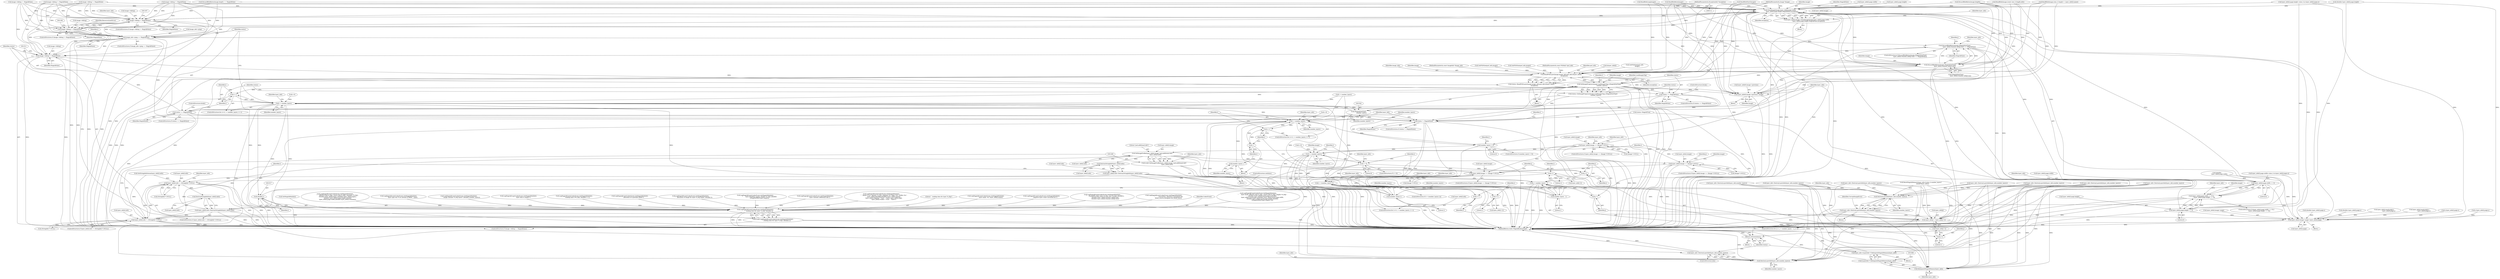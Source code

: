 digraph "0_ImageMagick_f68a98a9d385838a1c73ec960a14102949940a64@pointer" {
"1000116" [label="(MethodParameterIn,ExceptionInfo *exception)"];
"1001341" [label="(Call,CloneImage(image,layer_info[i].page.width,\n          layer_info[i].page.height,MagickFalse,exception))"];
"1001281" [label="(Call,layer_info[i].page.width == 0)"];
"1001280" [label="(Call,(layer_info[i].page.width == 0) ||\n              (layer_info[i].page.height == 0))"];
"1001654" [label="(Call,layer_info[i].image->page=layer_info[i].page)"];
"1001290" [label="(Call,layer_info[i].page.height == 0)"];
"1001301" [label="(Call,image->debug != MagickFalse)"];
"1001376" [label="(Call,image->debug != MagickFalse)"];
"1001434" [label="(Call,image_info->ping == MagickFalse)"];
"1001476" [label="(Call,DiscardBlobBytes(image,(MagickSizeType)\n                      layer_info[i].channel_info[j].size) == MagickFalse)"];
"1001505" [label="(Call,image->debug != MagickFalse)"];
"1001531" [label="(Call,status == MagickFalse)"];
"1001545" [label="(Call,status == MagickFalse)"];
"1001550" [label="(Call,status != MagickFalse)"];
"1001697" [label="(Return,return(status);)"];
"1001335" [label="(Call,layer_info[i].image=CloneImage(image,layer_info[i].page.width,\n          layer_info[i].page.height,MagickFalse,exception))"];
"1001360" [label="(Call,layer_info[i].image == (Image *) NULL)"];
"1001409" [label="(Call,SetImageProfile(layer_info[i].image,\"psd:additional-info\",\n              layer_info[i].info))"];
"1001407" [label="(Call,(void) SetImageProfile(layer_info[i].image,\"psd:additional-info\",\n              layer_info[i].info))"];
"1001427" [label="(Call,DestroyStringInfo(layer_info[i].info))"];
"1001421" [label="(Call,layer_info[i].info=DestroyStringInfo(layer_info[i].info))"];
"1001313" [label="(Call,layer_info[i].info != (StringInfo *) NULL)"];
"1001328" [label="(Call,DestroyStringInfo(layer_info[i].info))"];
"1001322" [label="(Call,layer_info[i].info=DestroyStringInfo(layer_info[i].info))"];
"1001397" [label="(Call,layer_info[i].info != (StringInfo *) NULL)"];
"1001451" [label="(Call,layer_info[i].image == (Image *) NULL)"];
"1001565" [label="(Call,layer_info[i].image == (Image *) NULL)"];
"1001477" [label="(Call,DiscardBlobBytes(image,(MagickSizeType)\n                      layer_info[i].channel_info[j].size))"];
"1001521" [label="(Call,ReadPSDLayer(image,image_info,psd_info,&layer_info[i],\n              exception))"];
"1001519" [label="(Call,status=ReadPSDLayer(image,image_info,psd_info,&layer_info[i],\n              exception))"];
"1001537" [label="(Call,SetImageProgress(image,LoadImagesTag,i,(MagickSizeType)\n              number_layers))"];
"1001447" [label="(Call,i++)"];
"1001444" [label="(Call,i < number_layers)"];
"1001494" [label="(Call,DestroyLayerInfo(layer_info,number_layers))"];
"1001492" [label="(Call,layer_info=DestroyLayerInfo(layer_info,number_layers))"];
"1001586" [label="(Call,layer_info[j] = layer_info[j+1])"];
"1001689" [label="(Call,RelinquishMagickMemory(layer_info))"];
"1001687" [label="(Call,(LayerInfo *) RelinquishMagickMemory(layer_info))"];
"1001685" [label="(Call,layer_info=(LayerInfo *) RelinquishMagickMemory(layer_info))"];
"1001694" [label="(Call,DestroyLayerInfo(layer_info,number_layers))"];
"1001692" [label="(Call,layer_info=DestroyLayerInfo(layer_info,number_layers))"];
"1001516" [label="(Call,(double) i)"];
"1001512" [label="(Call,LogMagickEvent(CoderEvent,GetMagickModule(),\n                \"  reading data for layer %.20g\",(double) i))"];
"1001510" [label="(Call,(void) LogMagickEvent(CoderEvent,GetMagickModule(),\n                \"  reading data for layer %.20g\",(double) i))"];
"1001541" [label="(Call,(MagickSizeType)\n              number_layers)"];
"1001558" [label="(Call,i < number_layers)"];
"1001561" [label="(Call,i++)"];
"1001576" [label="(Call,j=i)"];
"1001579" [label="(Call,j < number_layers - 1)"];
"1001584" [label="(Call,j++)"];
"1001592" [label="(Call,j+1)"];
"1001581" [label="(Call,number_layers - 1)"];
"1001595" [label="(Call,number_layers--)"];
"1001597" [label="(Call,i--)"];
"1001600" [label="(Call,number_layers > 0)"];
"1001608" [label="(Call,i < number_layers)"];
"1001615" [label="(Call,i > 0)"];
"1001629" [label="(Call,i-1)"];
"1001634" [label="(Call,i < (number_layers-1))"];
"1001611" [label="(Call,i++)"];
"1001650" [label="(Call,i+1)"];
"1001636" [label="(Call,number_layers-1)"];
"1001535" [label="(Call,status=SetImageProgress(image,LoadImagesTag,i,(MagickSizeType)\n              number_layers))"];
"1001676" [label="(Call,layer_info[0].image->previous=image)"];
"1001598" [label="(Identifier,i)"];
"1001564" [label="(ControlStructure,if (layer_info[i].image == (Image *) NULL))"];
"1001690" [label="(Identifier,layer_info)"];
"1001433" [label="(ControlStructure,if (image_info->ping == MagickFalse))"];
"1001196" [label="(Call,DiscardBlobBytes(image,length) == MagickFalse)"];
"1000128" [label="(Call,GetPSDSize(psd_info,image))"];
"1000315" [label="(Call,ResetMagickMemory(layer_info,0,(size_t) number_layers*\n        sizeof(*layer_info)))"];
"1001585" [label="(Identifier,j)"];
"1001689" [label="(Call,RelinquishMagickMemory(layer_info))"];
"1001616" [label="(Identifier,i)"];
"1001695" [label="(Identifier,layer_info)"];
"1001677" [label="(Call,layer_info[0].image->previous)"];
"1001477" [label="(Call,DiscardBlobBytes(image,(MagickSizeType)\n                      layer_info[i].channel_info[j].size))"];
"1001202" [label="(Call,layer_info=DestroyLayerInfo(layer_info,number_layers))"];
"1001319" [label="(Call,(StringInfo *) NULL)"];
"1001613" [label="(Block,)"];
"1001449" [label="(Block,)"];
"1001112" [label="(Call,LogMagickEvent(CoderEvent,GetMagickModule(),\n                       \"        source(%x), dest(%x)\",(unsigned int)\n                      blend_source,(unsigned int) blend_dest))"];
"1001294" [label="(Identifier,layer_info)"];
"1000487" [label="(Call,(double)\n            layer_info[i].page.width)"];
"1001604" [label="(ControlStructure,for (i=0; i < number_layers; i++))"];
"1001197" [label="(Call,DiscardBlobBytes(image,length))"];
"1001610" [label="(Identifier,number_layers)"];
"1001476" [label="(Call,DiscardBlobBytes(image,(MagickSizeType)\n                      layer_info[i].channel_info[j].size) == MagickFalse)"];
"1000117" [label="(Block,)"];
"1001380" [label="(Identifier,MagickFalse)"];
"1001498" [label="(Identifier,CorruptImageError)"];
"1001475" [label="(ControlStructure,if (DiscardBlobBytes(image,(MagickSizeType)\n                      layer_info[i].channel_info[j].size) == MagickFalse))"];
"1001334" [label="(ControlStructure,continue;)"];
"1001597" [label="(Call,i--)"];
"1001575" [label="(ControlStructure,for (j=i; j < number_layers - 1; j++))"];
"1001686" [label="(Identifier,layer_info)"];
"1001371" [label="(Identifier,layer_info)"];
"1001658" [label="(Identifier,layer_info)"];
"1001376" [label="(Call,image->debug != MagickFalse)"];
"1001595" [label="(Call,number_layers--)"];
"1001359" [label="(ControlStructure,if (layer_info[i].image == (Image *) NULL))"];
"1000460" [label="(Call,(double) layer_info[i].page.x)"];
"1001314" [label="(Call,layer_info[i].info)"];
"1001416" [label="(Call,layer_info[i].info)"];
"1001519" [label="(Call,status=ReadPSDLayer(image,image_info,psd_info,&layer_info[i],\n              exception))"];
"1001545" [label="(Call,status == MagickFalse)"];
"1001513" [label="(Identifier,CoderEvent)"];
"1001316" [label="(Identifier,layer_info)"];
"1001510" [label="(Call,(void) LogMagickEvent(CoderEvent,GetMagickModule(),\n                \"  reading data for layer %.20g\",(double) i))"];
"1001323" [label="(Call,layer_info[i].info)"];
"1000904" [label="(Call,layer_info[i].mask.page.y-\n                      layer_info[i].page.y)"];
"1000116" [label="(MethodParameterIn,ExceptionInfo *exception)"];
"1001551" [label="(Identifier,status)"];
"1000195" [label="(Call,GetPSDSize(psd_info,image))"];
"1001605" [label="(Call,i=0)"];
"1001602" [label="(Literal,0)"];
"1000956" [label="(Call,LogMagickEvent(CoderEvent,GetMagickModule(),\n                    \"      layer mask: offset(%.20g,%.20g), size(%.20g,%.20g), length=%.20g\",\n                    (double) layer_info[i].mask.page.x,(double)\n                    layer_info[i].mask.page.y,(double) layer_info[i].mask.page.width,\n                    (double) layer_info[i].mask.page.height,(double)\n                    ((MagickOffsetType) length)-18))"];
"1000114" [label="(MethodParameterIn,const PSDInfo *psd_info)"];
"1001450" [label="(ControlStructure,if (layer_info[i].image == (Image *) NULL))"];
"1001447" [label="(Call,i++)"];
"1001694" [label="(Call,DestroyLayerInfo(layer_info,number_layers))"];
"1001586" [label="(Call,layer_info[j] = layer_info[j+1])"];
"1001375" [label="(ControlStructure,if (image->debug != MagickFalse))"];
"1001454" [label="(Identifier,layer_info)"];
"1001289" [label="(Literal,0)"];
"1001514" [label="(Call,GetMagickModule())"];
"1001350" [label="(Call,layer_info[i].page.height)"];
"1001584" [label="(Call,j++)"];
"1000456" [label="(Call,LogMagickEvent(CoderEvent,GetMagickModule(),\n            \"    offset(%.20g,%.20g), size(%.20g,%.20g), channels=%.20g\",\n            (double) layer_info[i].page.x,(double) layer_info[i].page.y,\n            (double) layer_info[i].page.height,(double)\n            layer_info[i].page.width,(double) layer_info[i].channels))"];
"1001696" [label="(Identifier,number_layers)"];
"1001434" [label="(Call,image_info->ping == MagickFalse)"];
"1001448" [label="(Identifier,i)"];
"1001478" [label="(Identifier,image)"];
"1001615" [label="(Call,i > 0)"];
"1001291" [label="(Call,layer_info[i].page.height)"];
"1001629" [label="(Call,i-1)"];
"1001571" [label="(Call,(Image *) NULL)"];
"1001451" [label="(Call,layer_info[i].image == (Image *) NULL)"];
"1001630" [label="(Identifier,i)"];
"1001329" [label="(Call,layer_info[i].info)"];
"1000617" [label="(Call,LogMagickEvent(CoderEvent,GetMagickModule(),\n                \"  layer type was %.4s instead of 8BIM\", type))"];
"1000401" [label="(Call,layer_info[i].page.height=(size_t) (y-layer_info[i].page.y))"];
"1001535" [label="(Call,status=SetImageProgress(image,LoadImagesTag,i,(MagickSizeType)\n              number_layers))"];
"1001507" [label="(Identifier,image)"];
"1001539" [label="(Identifier,LoadImagesTag)"];
"1001366" [label="(Call,(Image *) NULL)"];
"1001421" [label="(Call,layer_info[i].info=DestroyStringInfo(layer_info[i].info))"];
"1001633" [label="(ControlStructure,if (i < (number_layers-1)))"];
"1001328" [label="(Call,DestroyStringInfo(layer_info[i].info))"];
"1001533" [label="(Identifier,MagickFalse)"];
"1001529" [label="(Identifier,exception)"];
"1001692" [label="(Call,layer_info=DestroyLayerInfo(layer_info,number_layers))"];
"1001377" [label="(Call,image->debug)"];
"1001654" [label="(Call,layer_info[i].image->page=layer_info[i].page)"];
"1001400" [label="(Identifier,layer_info)"];
"1001300" [label="(ControlStructure,if (image->debug != MagickFalse))"];
"1001022" [label="(Call,layer_info=DestroyLayerInfo(layer_info,number_layers))"];
"1001651" [label="(Identifier,i)"];
"1001435" [label="(Call,image_info->ping)"];
"1001407" [label="(Call,(void) SetImageProfile(layer_info[i].image,\"psd:additional-info\",\n              layer_info[i].info))"];
"1001559" [label="(Identifier,i)"];
"1001687" [label="(Call,(LayerInfo *) RelinquishMagickMemory(layer_info))"];
"1001693" [label="(Identifier,layer_info)"];
"1001398" [label="(Call,layer_info[i].info)"];
"1001446" [label="(Identifier,number_layers)"];
"1001587" [label="(Call,layer_info[j])"];
"1001263" [label="(Call,ReadBlob(image,(const size_t) length,info))"];
"1001494" [label="(Call,DestroyLayerInfo(layer_info,number_layers))"];
"1001566" [label="(Call,layer_info[i].image)"];
"1001396" [label="(ControlStructure,if (layer_info[i].info != (StringInfo *) NULL))"];
"1001277" [label="(Identifier,i)"];
"1001397" [label="(Call,layer_info[i].info != (StringInfo *) NULL)"];
"1001579" [label="(Call,j < number_layers - 1)"];
"1001302" [label="(Call,image->debug)"];
"1001565" [label="(Call,layer_info[i].image == (Image *) NULL)"];
"1000260" [label="(Call,LogMagickEvent(CoderEvent,GetMagickModule(),\n          \"  image contains %.20g layers\",(double) number_layers))"];
"1001391" [label="(Identifier,ResourceLimitError)"];
"1001601" [label="(Identifier,number_layers)"];
"1001588" [label="(Identifier,layer_info)"];
"1001279" [label="(ControlStructure,if ((layer_info[i].page.width == 0) ||\n              (layer_info[i].page.height == 0)))"];
"1001531" [label="(Call,status == MagickFalse)"];
"1001305" [label="(Identifier,MagickFalse)"];
"1001662" [label="(Call,layer_info[i].page)"];
"1001403" [label="(Call,(StringInfo *) NULL)"];
"1001524" [label="(Identifier,psd_info)"];
"1001609" [label="(Identifier,i)"];
"1001684" [label="(Identifier,image)"];
"1001606" [label="(Identifier,i)"];
"1001281" [label="(Call,layer_info[i].page.width == 0)"];
"1000296" [label="(Call,image->debug != MagickFalse)"];
"1001473" [label="(Identifier,j)"];
"1001308" [label="(Call,LogMagickEvent(CoderEvent,GetMagickModule(),\n                \"      layer data is empty\"))"];
"1001525" [label="(Call,&layer_info[i])"];
"1001574" [label="(Block,)"];
"1001422" [label="(Call,layer_info[i].info)"];
"1001543" [label="(Identifier,number_layers)"];
"1001578" [label="(Identifier,i)"];
"1001556" [label="(Identifier,i)"];
"1000437" [label="(Call,layer_info=DestroyLayerInfo(layer_info,number_layers))"];
"1001635" [label="(Identifier,i)"];
"1001698" [label="(Identifier,status)"];
"1001548" [label="(ControlStructure,break;)"];
"1001301" [label="(Call,image->debug != MagickFalse)"];
"1000345" [label="(Call,LogMagickEvent(CoderEvent,GetMagickModule(),\n            \"  reading layer #%.20g\",(double) i+1))"];
"1001493" [label="(Identifier,layer_info)"];
"1001325" [label="(Identifier,layer_info)"];
"1000622" [label="(Call,layer_info=DestroyLayerInfo(layer_info,number_layers))"];
"1001440" [label="(ControlStructure,for (i=0; i < number_layers; i++))"];
"1001358" [label="(Identifier,exception)"];
"1001631" [label="(Literal,1)"];
"1000545" [label="(Call,GetPSDSize(psd_info,\n            image))"];
"1001691" [label="(ControlStructure,else)"];
"1001648" [label="(Call,layer_info[i+1])"];
"1000303" [label="(Call,LogMagickEvent(CoderEvent,GetMagickModule(),\n              \"  allocation of LayerInfo failed\"))"];
"1001383" [label="(Call,LogMagickEvent(CoderEvent,GetMagickModule(),\n                \"  allocation of image for layer %.20g failed\",(double) i))"];
"1001424" [label="(Identifier,layer_info)"];
"1001532" [label="(Identifier,status)"];
"1001452" [label="(Call,layer_info[i].image)"];
"1001445" [label="(Identifier,i)"];
"1001341" [label="(Call,CloneImage(image,layer_info[i].page.width,\n          layer_info[i].page.height,MagickFalse,exception))"];
"1001055" [label="(Call,LogMagickEvent(CoderEvent,GetMagickModule(),\n                    \"      layer blending ranges: length=%.20g\",(double)\n                    ((MagickOffsetType) length)))"];
"1001278" [label="(Block,)"];
"1001600" [label="(Call,number_layers > 0)"];
"1001582" [label="(Identifier,number_layers)"];
"1001590" [label="(Call,layer_info[j+1])"];
"1001652" [label="(Literal,1)"];
"1001280" [label="(Call,(layer_info[i].page.width == 0) ||\n              (layer_info[i].page.height == 0))"];
"1001697" [label="(Return,return(status);)"];
"1001612" [label="(Identifier,i)"];
"1001560" [label="(Identifier,number_layers)"];
"1001298" [label="(Literal,0)"];
"1001427" [label="(Call,DestroyStringInfo(layer_info[i].info))"];
"1000931" [label="(Call,layer_info[i].mask.page.x-\n                      layer_info[i].page.x)"];
"1001523" [label="(Identifier,image_info)"];
"1001581" [label="(Call,number_layers - 1)"];
"1001530" [label="(ControlStructure,if (status == MagickFalse))"];
"1001634" [label="(Call,i < (number_layers-1))"];
"1001361" [label="(Call,layer_info[i].image)"];
"1001522" [label="(Identifier,image)"];
"1001583" [label="(Literal,1)"];
"1001128" [label="(Call,ReadBlobByte(image))"];
"1001506" [label="(Call,image->debug)"];
"1001617" [label="(Literal,0)"];
"1001685" [label="(Call,layer_info=(LayerInfo *) RelinquishMagickMemory(layer_info))"];
"1001479" [label="(Call,(MagickSizeType)\n                      layer_info[i].channel_info[j].size)"];
"1001342" [label="(Identifier,image)"];
"1001536" [label="(Identifier,status)"];
"1000253" [label="(Call,image->debug != MagickFalse)"];
"1001547" [label="(Identifier,MagickFalse)"];
"1001313" [label="(Call,layer_info[i].info != (StringInfo *) NULL)"];
"1001611" [label="(Call,i++)"];
"1001444" [label="(Call,i < number_layers)"];
"1001561" [label="(Call,i++)"];
"1001541" [label="(Call,(MagickSizeType)\n              number_layers)"];
"1001290" [label="(Call,layer_info[i].page.height == 0)"];
"1001540" [label="(Identifier,i)"];
"1001495" [label="(Identifier,layer_info)"];
"1001406" [label="(Block,)"];
"1001509" [label="(Identifier,MagickFalse)"];
"1001512" [label="(Call,LogMagickEvent(CoderEvent,GetMagickModule(),\n                \"  reading data for layer %.20g\",(double) i))"];
"1000768" [label="(Call,LogMagickEvent(CoderEvent,GetMagickModule(),\n                \"    layer contains additional info\"))"];
"1000708" [label="(Call,LogMagickEvent(CoderEvent,GetMagickModule(),\n            \"   blend=%.4s, opacity=%.20g, clipping=%s, flags=%d, visible=%s\",\n            layer_info[i].blendkey,(double) layer_info[i].opacity,\n            layer_info[i].clipping ? \"true\" : \"false\",layer_info[i].flags,\n            layer_info[i].visible ? \"true\" : \"false\"))"];
"1001622" [label="(Identifier,layer_info)"];
"1001410" [label="(Call,layer_info[i].image)"];
"1001614" [label="(ControlStructure,if (i > 0))"];
"1001627" [label="(Call,layer_info[i-1])"];
"1001442" [label="(Identifier,i)"];
"1001428" [label="(Call,layer_info[i].info)"];
"1000392" [label="(Call,x-layer_info[i].page.x)"];
"1001363" [label="(Identifier,layer_info)"];
"1001516" [label="(Call,(double) i)"];
"1001538" [label="(Identifier,image)"];
"1001357" [label="(Identifier,MagickFalse)"];
"1001577" [label="(Identifier,j)"];
"1000382" [label="(Call,layer_info[i].page.width=(size_t) (x-layer_info[i].page.x))"];
"1001515" [label="(Literal,\"  reading data for layer %.20g\")"];
"1001141" [label="(Call,ReadBlob(image,(size_t) length++,layer_info[i].name))"];
"1001603" [label="(Block,)"];
"1001441" [label="(Call,i=0)"];
"1001490" [label="(Identifier,MagickFalse)"];
"1001549" [label="(ControlStructure,if (status != MagickFalse))"];
"1001504" [label="(ControlStructure,if (image->debug != MagickFalse))"];
"1001593" [label="(Identifier,j)"];
"1001255" [label="(Call,GetStringInfoDatum(layer_info[i].info))"];
"1001580" [label="(Identifier,j)"];
"1000411" [label="(Call,y-layer_info[i].page.y)"];
"1001676" [label="(Call,layer_info[0].image->previous=image)"];
"1001336" [label="(Call,layer_info[i].image)"];
"1001555" [label="(Call,i=0)"];
"1001552" [label="(Identifier,MagickFalse)"];
"1001335" [label="(Call,layer_info[i].image=CloneImage(image,layer_info[i].page.width,\n          layer_info[i].page.height,MagickFalse,exception))"];
"1000478" [label="(Call,(double) layer_info[i].page.height)"];
"1001312" [label="(ControlStructure,if (layer_info[i].info != (StringInfo *) NULL))"];
"1001562" [label="(Identifier,i)"];
"1001438" [label="(Identifier,MagickFalse)"];
"1001594" [label="(Literal,1)"];
"1001463" [label="(Identifier,j)"];
"1001343" [label="(Call,layer_info[i].page.width)"];
"1000701" [label="(Call,image->debug != MagickFalse)"];
"1001638" [label="(Literal,1)"];
"1001492" [label="(Call,layer_info=DestroyLayerInfo(layer_info,number_layers))"];
"1001169" [label="(Call,LogMagickEvent(CoderEvent,GetMagickModule(),\n                \"      layer name: %s\",layer_info[i].name))"];
"1001093" [label="(Call,layer_info=DestroyLayerInfo(layer_info,number_layers))"];
"1000113" [label="(MethodParameterIn,const ImageInfo *image_info)"];
"1000751" [label="(Call,ReadBlobLong(image))"];
"1001505" [label="(Call,image->debug != MagickFalse)"];
"1001699" [label="(MethodReturn,static MagickBooleanType)"];
"1001282" [label="(Call,layer_info[i].page.width)"];
"1001546" [label="(Identifier,status)"];
"1001303" [label="(Identifier,image)"];
"1001518" [label="(Identifier,i)"];
"1001360" [label="(Call,layer_info[i].image == (Image *) NULL)"];
"1000237" [label="(Call,LogMagickEvent(CoderEvent,GetMagickModule(),\n              \"  negative layer count corrected for\"))"];
"1001554" [label="(ControlStructure,for (i=0; i < number_layers; i++))"];
"1000556" [label="(Call,LogMagickEvent(CoderEvent,GetMagickModule(),\n              \"    channel[%.20g]: type=%.20g, size=%.20g\",(double) j,\n              (double) layer_info[i].channel_info[j].type,\n              (double) layer_info[i].channel_info[j].size))"];
"1001655" [label="(Call,layer_info[i].image->page)"];
"1001162" [label="(Call,image->debug != MagickFalse)"];
"1000112" [label="(MethodParameterIn,Image *image)"];
"1001650" [label="(Call,i+1)"];
"1001491" [label="(Block,)"];
"1001643" [label="(Identifier,layer_info)"];
"1001608" [label="(Call,i < number_layers)"];
"1001599" [label="(ControlStructure,if (number_layers > 0))"];
"1001537" [label="(Call,SetImageProgress(image,LoadImagesTag,i,(MagickSizeType)\n              number_layers))"];
"1001592" [label="(Call,j+1)"];
"1001550" [label="(Call,status != MagickFalse)"];
"1001415" [label="(Literal,\"psd:additional-info\")"];
"1001496" [label="(Identifier,number_layers)"];
"1001558" [label="(Call,i < number_layers)"];
"1000201" [label="(Call,status=MagickTrue)"];
"1001521" [label="(Call,ReadPSDLayer(image,image_info,psd_info,&layer_info[i],\n              exception))"];
"1001544" [label="(ControlStructure,if (status == MagickFalse))"];
"1001596" [label="(Identifier,number_layers)"];
"1001636" [label="(Call,number_layers-1)"];
"1001568" [label="(Identifier,layer_info)"];
"1001457" [label="(Call,(Image *) NULL)"];
"1001576" [label="(Call,j=i)"];
"1000469" [label="(Call,(double) layer_info[i].page.y)"];
"1001322" [label="(Call,layer_info[i].info=DestroyStringInfo(layer_info[i].info))"];
"1000218" [label="(Call,ReadBlobShort(image))"];
"1001338" [label="(Identifier,layer_info)"];
"1001534" [label="(ControlStructure,break;)"];
"1001409" [label="(Call,SetImageProfile(layer_info[i].image,\"psd:additional-info\",\n              layer_info[i].info))"];
"1001273" [label="(Call,i < number_layers)"];
"1001232" [label="(Call,layer_info=DestroyLayerInfo(layer_info,number_layers))"];
"1001637" [label="(Identifier,number_layers)"];
"1001520" [label="(Identifier,status)"];
"1001553" [label="(Block,)"];
"1001669" [label="(Identifier,image)"];
"1001370" [label="(Call,layer_info=DestroyLayerInfo(layer_info,number_layers))"];
"1000116" -> "1000111"  [label="AST: "];
"1000116" -> "1001699"  [label="DDG: "];
"1000116" -> "1001341"  [label="DDG: "];
"1000116" -> "1001521"  [label="DDG: "];
"1001341" -> "1001335"  [label="AST: "];
"1001341" -> "1001358"  [label="CFG: "];
"1001342" -> "1001341"  [label="AST: "];
"1001343" -> "1001341"  [label="AST: "];
"1001350" -> "1001341"  [label="AST: "];
"1001357" -> "1001341"  [label="AST: "];
"1001358" -> "1001341"  [label="AST: "];
"1001335" -> "1001341"  [label="CFG: "];
"1001341" -> "1001699"  [label="DDG: "];
"1001341" -> "1001699"  [label="DDG: "];
"1001341" -> "1001699"  [label="DDG: "];
"1001341" -> "1001699"  [label="DDG: "];
"1001341" -> "1001281"  [label="DDG: "];
"1001341" -> "1001290"  [label="DDG: "];
"1001341" -> "1001301"  [label="DDG: "];
"1001341" -> "1001335"  [label="DDG: "];
"1001341" -> "1001335"  [label="DDG: "];
"1001341" -> "1001335"  [label="DDG: "];
"1001341" -> "1001335"  [label="DDG: "];
"1001341" -> "1001335"  [label="DDG: "];
"1001128" -> "1001341"  [label="DDG: "];
"1001197" -> "1001341"  [label="DDG: "];
"1000218" -> "1001341"  [label="DDG: "];
"1001141" -> "1001341"  [label="DDG: "];
"1000751" -> "1001341"  [label="DDG: "];
"1001263" -> "1001341"  [label="DDG: "];
"1000112" -> "1001341"  [label="DDG: "];
"1001281" -> "1001341"  [label="DDG: "];
"1000401" -> "1001341"  [label="DDG: "];
"1000478" -> "1001341"  [label="DDG: "];
"1001290" -> "1001341"  [label="DDG: "];
"1001162" -> "1001341"  [label="DDG: "];
"1001376" -> "1001341"  [label="DDG: "];
"1000701" -> "1001341"  [label="DDG: "];
"1001196" -> "1001341"  [label="DDG: "];
"1000296" -> "1001341"  [label="DDG: "];
"1001301" -> "1001341"  [label="DDG: "];
"1000253" -> "1001341"  [label="DDG: "];
"1001341" -> "1001376"  [label="DDG: "];
"1001341" -> "1001434"  [label="DDG: "];
"1001341" -> "1001477"  [label="DDG: "];
"1001341" -> "1001521"  [label="DDG: "];
"1001341" -> "1001521"  [label="DDG: "];
"1001341" -> "1001654"  [label="DDG: "];
"1001341" -> "1001654"  [label="DDG: "];
"1001341" -> "1001676"  [label="DDG: "];
"1001281" -> "1001280"  [label="AST: "];
"1001281" -> "1001289"  [label="CFG: "];
"1001282" -> "1001281"  [label="AST: "];
"1001289" -> "1001281"  [label="AST: "];
"1001294" -> "1001281"  [label="CFG: "];
"1001280" -> "1001281"  [label="CFG: "];
"1001281" -> "1001699"  [label="DDG: "];
"1001281" -> "1001280"  [label="DDG: "];
"1001281" -> "1001280"  [label="DDG: "];
"1000382" -> "1001281"  [label="DDG: "];
"1000487" -> "1001281"  [label="DDG: "];
"1001281" -> "1001654"  [label="DDG: "];
"1001280" -> "1001279"  [label="AST: "];
"1001280" -> "1001290"  [label="CFG: "];
"1001290" -> "1001280"  [label="AST: "];
"1001303" -> "1001280"  [label="CFG: "];
"1001338" -> "1001280"  [label="CFG: "];
"1001280" -> "1001699"  [label="DDG: "];
"1001280" -> "1001699"  [label="DDG: "];
"1001280" -> "1001699"  [label="DDG: "];
"1001290" -> "1001280"  [label="DDG: "];
"1001290" -> "1001280"  [label="DDG: "];
"1001654" -> "1001613"  [label="AST: "];
"1001654" -> "1001662"  [label="CFG: "];
"1001655" -> "1001654"  [label="AST: "];
"1001662" -> "1001654"  [label="AST: "];
"1001612" -> "1001654"  [label="CFG: "];
"1001654" -> "1001699"  [label="DDG: "];
"1001654" -> "1001699"  [label="DDG: "];
"1000392" -> "1001654"  [label="DDG: "];
"1000382" -> "1001654"  [label="DDG: "];
"1000401" -> "1001654"  [label="DDG: "];
"1000931" -> "1001654"  [label="DDG: "];
"1000460" -> "1001654"  [label="DDG: "];
"1000904" -> "1001654"  [label="DDG: "];
"1000469" -> "1001654"  [label="DDG: "];
"1001290" -> "1001654"  [label="DDG: "];
"1000487" -> "1001654"  [label="DDG: "];
"1000411" -> "1001654"  [label="DDG: "];
"1000478" -> "1001654"  [label="DDG: "];
"1001290" -> "1001298"  [label="CFG: "];
"1001291" -> "1001290"  [label="AST: "];
"1001298" -> "1001290"  [label="AST: "];
"1001290" -> "1001699"  [label="DDG: "];
"1000401" -> "1001290"  [label="DDG: "];
"1000478" -> "1001290"  [label="DDG: "];
"1001301" -> "1001300"  [label="AST: "];
"1001301" -> "1001305"  [label="CFG: "];
"1001302" -> "1001301"  [label="AST: "];
"1001305" -> "1001301"  [label="AST: "];
"1001307" -> "1001301"  [label="CFG: "];
"1001316" -> "1001301"  [label="CFG: "];
"1001301" -> "1001699"  [label="DDG: "];
"1001301" -> "1001699"  [label="DDG: "];
"1000253" -> "1001301"  [label="DDG: "];
"1000253" -> "1001301"  [label="DDG: "];
"1000701" -> "1001301"  [label="DDG: "];
"1000701" -> "1001301"  [label="DDG: "];
"1000296" -> "1001301"  [label="DDG: "];
"1000296" -> "1001301"  [label="DDG: "];
"1001162" -> "1001301"  [label="DDG: "];
"1001162" -> "1001301"  [label="DDG: "];
"1001376" -> "1001301"  [label="DDG: "];
"1001376" -> "1001301"  [label="DDG: "];
"1001196" -> "1001301"  [label="DDG: "];
"1001301" -> "1001376"  [label="DDG: "];
"1001301" -> "1001434"  [label="DDG: "];
"1001301" -> "1001505"  [label="DDG: "];
"1001376" -> "1001375"  [label="AST: "];
"1001376" -> "1001380"  [label="CFG: "];
"1001377" -> "1001376"  [label="AST: "];
"1001380" -> "1001376"  [label="AST: "];
"1001382" -> "1001376"  [label="CFG: "];
"1001391" -> "1001376"  [label="CFG: "];
"1001376" -> "1001699"  [label="DDG: "];
"1001376" -> "1001699"  [label="DDG: "];
"1000253" -> "1001376"  [label="DDG: "];
"1000701" -> "1001376"  [label="DDG: "];
"1000296" -> "1001376"  [label="DDG: "];
"1001162" -> "1001376"  [label="DDG: "];
"1001376" -> "1001434"  [label="DDG: "];
"1001376" -> "1001505"  [label="DDG: "];
"1001434" -> "1001433"  [label="AST: "];
"1001434" -> "1001438"  [label="CFG: "];
"1001435" -> "1001434"  [label="AST: "];
"1001438" -> "1001434"  [label="AST: "];
"1001442" -> "1001434"  [label="CFG: "];
"1001551" -> "1001434"  [label="CFG: "];
"1001434" -> "1001699"  [label="DDG: "];
"1001434" -> "1001699"  [label="DDG: "];
"1001162" -> "1001434"  [label="DDG: "];
"1000701" -> "1001434"  [label="DDG: "];
"1001196" -> "1001434"  [label="DDG: "];
"1000296" -> "1001434"  [label="DDG: "];
"1000253" -> "1001434"  [label="DDG: "];
"1001434" -> "1001476"  [label="DDG: "];
"1001434" -> "1001505"  [label="DDG: "];
"1001434" -> "1001550"  [label="DDG: "];
"1001476" -> "1001475"  [label="AST: "];
"1001476" -> "1001490"  [label="CFG: "];
"1001477" -> "1001476"  [label="AST: "];
"1001490" -> "1001476"  [label="AST: "];
"1001493" -> "1001476"  [label="CFG: "];
"1001473" -> "1001476"  [label="CFG: "];
"1001476" -> "1001699"  [label="DDG: "];
"1001476" -> "1001699"  [label="DDG: "];
"1001477" -> "1001476"  [label="DDG: "];
"1001477" -> "1001476"  [label="DDG: "];
"1001545" -> "1001476"  [label="DDG: "];
"1001476" -> "1001505"  [label="DDG: "];
"1001476" -> "1001550"  [label="DDG: "];
"1001505" -> "1001504"  [label="AST: "];
"1001505" -> "1001509"  [label="CFG: "];
"1001506" -> "1001505"  [label="AST: "];
"1001509" -> "1001505"  [label="AST: "];
"1001511" -> "1001505"  [label="CFG: "];
"1001520" -> "1001505"  [label="CFG: "];
"1001505" -> "1001699"  [label="DDG: "];
"1001505" -> "1001699"  [label="DDG: "];
"1000253" -> "1001505"  [label="DDG: "];
"1000701" -> "1001505"  [label="DDG: "];
"1000296" -> "1001505"  [label="DDG: "];
"1001162" -> "1001505"  [label="DDG: "];
"1001545" -> "1001505"  [label="DDG: "];
"1001505" -> "1001531"  [label="DDG: "];
"1001531" -> "1001530"  [label="AST: "];
"1001531" -> "1001533"  [label="CFG: "];
"1001532" -> "1001531"  [label="AST: "];
"1001533" -> "1001531"  [label="AST: "];
"1001534" -> "1001531"  [label="CFG: "];
"1001536" -> "1001531"  [label="CFG: "];
"1001531" -> "1001699"  [label="DDG: "];
"1001519" -> "1001531"  [label="DDG: "];
"1001531" -> "1001545"  [label="DDG: "];
"1001531" -> "1001550"  [label="DDG: "];
"1001531" -> "1001550"  [label="DDG: "];
"1001545" -> "1001544"  [label="AST: "];
"1001545" -> "1001547"  [label="CFG: "];
"1001546" -> "1001545"  [label="AST: "];
"1001547" -> "1001545"  [label="AST: "];
"1001548" -> "1001545"  [label="CFG: "];
"1001448" -> "1001545"  [label="CFG: "];
"1001545" -> "1001699"  [label="DDG: "];
"1001535" -> "1001545"  [label="DDG: "];
"1001545" -> "1001550"  [label="DDG: "];
"1001545" -> "1001550"  [label="DDG: "];
"1001550" -> "1001549"  [label="AST: "];
"1001550" -> "1001552"  [label="CFG: "];
"1001551" -> "1001550"  [label="AST: "];
"1001552" -> "1001550"  [label="AST: "];
"1001556" -> "1001550"  [label="CFG: "];
"1001693" -> "1001550"  [label="CFG: "];
"1001550" -> "1001699"  [label="DDG: "];
"1001550" -> "1001699"  [label="DDG: "];
"1001550" -> "1001699"  [label="DDG: "];
"1000201" -> "1001550"  [label="DDG: "];
"1001550" -> "1001697"  [label="DDG: "];
"1001697" -> "1000117"  [label="AST: "];
"1001697" -> "1001698"  [label="CFG: "];
"1001698" -> "1001697"  [label="AST: "];
"1001699" -> "1001697"  [label="CFG: "];
"1001697" -> "1001699"  [label="DDG: "];
"1001698" -> "1001697"  [label="DDG: "];
"1000201" -> "1001697"  [label="DDG: "];
"1001335" -> "1001278"  [label="AST: "];
"1001336" -> "1001335"  [label="AST: "];
"1001363" -> "1001335"  [label="CFG: "];
"1001335" -> "1001699"  [label="DDG: "];
"1001335" -> "1001360"  [label="DDG: "];
"1001360" -> "1001359"  [label="AST: "];
"1001360" -> "1001366"  [label="CFG: "];
"1001361" -> "1001360"  [label="AST: "];
"1001366" -> "1001360"  [label="AST: "];
"1001371" -> "1001360"  [label="CFG: "];
"1001400" -> "1001360"  [label="CFG: "];
"1001360" -> "1001699"  [label="DDG: "];
"1001360" -> "1001699"  [label="DDG: "];
"1001360" -> "1001699"  [label="DDG: "];
"1001366" -> "1001360"  [label="DDG: "];
"1001360" -> "1001409"  [label="DDG: "];
"1001360" -> "1001451"  [label="DDG: "];
"1001360" -> "1001565"  [label="DDG: "];
"1001409" -> "1001407"  [label="AST: "];
"1001409" -> "1001416"  [label="CFG: "];
"1001410" -> "1001409"  [label="AST: "];
"1001415" -> "1001409"  [label="AST: "];
"1001416" -> "1001409"  [label="AST: "];
"1001407" -> "1001409"  [label="CFG: "];
"1001409" -> "1001699"  [label="DDG: "];
"1001409" -> "1001407"  [label="DDG: "];
"1001409" -> "1001407"  [label="DDG: "];
"1001409" -> "1001407"  [label="DDG: "];
"1001397" -> "1001409"  [label="DDG: "];
"1001409" -> "1001427"  [label="DDG: "];
"1001409" -> "1001451"  [label="DDG: "];
"1001409" -> "1001565"  [label="DDG: "];
"1001407" -> "1001406"  [label="AST: "];
"1001408" -> "1001407"  [label="AST: "];
"1001424" -> "1001407"  [label="CFG: "];
"1001407" -> "1001699"  [label="DDG: "];
"1001407" -> "1001699"  [label="DDG: "];
"1001427" -> "1001421"  [label="AST: "];
"1001427" -> "1001428"  [label="CFG: "];
"1001428" -> "1001427"  [label="AST: "];
"1001421" -> "1001427"  [label="CFG: "];
"1001427" -> "1001421"  [label="DDG: "];
"1001421" -> "1001406"  [label="AST: "];
"1001422" -> "1001421"  [label="AST: "];
"1001277" -> "1001421"  [label="CFG: "];
"1001421" -> "1001699"  [label="DDG: "];
"1001421" -> "1001699"  [label="DDG: "];
"1001421" -> "1001313"  [label="DDG: "];
"1001421" -> "1001397"  [label="DDG: "];
"1001313" -> "1001312"  [label="AST: "];
"1001313" -> "1001319"  [label="CFG: "];
"1001314" -> "1001313"  [label="AST: "];
"1001319" -> "1001313"  [label="AST: "];
"1001325" -> "1001313"  [label="CFG: "];
"1001334" -> "1001313"  [label="CFG: "];
"1001313" -> "1001699"  [label="DDG: "];
"1001313" -> "1001699"  [label="DDG: "];
"1001313" -> "1001699"  [label="DDG: "];
"1001255" -> "1001313"  [label="DDG: "];
"1001397" -> "1001313"  [label="DDG: "];
"1001322" -> "1001313"  [label="DDG: "];
"1001319" -> "1001313"  [label="DDG: "];
"1001313" -> "1001328"  [label="DDG: "];
"1001313" -> "1001397"  [label="DDG: "];
"1001328" -> "1001322"  [label="AST: "];
"1001328" -> "1001329"  [label="CFG: "];
"1001329" -> "1001328"  [label="AST: "];
"1001322" -> "1001328"  [label="CFG: "];
"1001328" -> "1001322"  [label="DDG: "];
"1001322" -> "1001312"  [label="AST: "];
"1001323" -> "1001322"  [label="AST: "];
"1001334" -> "1001322"  [label="CFG: "];
"1001322" -> "1001699"  [label="DDG: "];
"1001322" -> "1001699"  [label="DDG: "];
"1001322" -> "1001397"  [label="DDG: "];
"1001397" -> "1001396"  [label="AST: "];
"1001397" -> "1001403"  [label="CFG: "];
"1001398" -> "1001397"  [label="AST: "];
"1001403" -> "1001397"  [label="AST: "];
"1001408" -> "1001397"  [label="CFG: "];
"1001277" -> "1001397"  [label="CFG: "];
"1001397" -> "1001699"  [label="DDG: "];
"1001397" -> "1001699"  [label="DDG: "];
"1001397" -> "1001699"  [label="DDG: "];
"1001255" -> "1001397"  [label="DDG: "];
"1001403" -> "1001397"  [label="DDG: "];
"1001451" -> "1001450"  [label="AST: "];
"1001451" -> "1001457"  [label="CFG: "];
"1001452" -> "1001451"  [label="AST: "];
"1001457" -> "1001451"  [label="AST: "];
"1001463" -> "1001451"  [label="CFG: "];
"1001507" -> "1001451"  [label="CFG: "];
"1001451" -> "1001699"  [label="DDG: "];
"1001451" -> "1001699"  [label="DDG: "];
"1001451" -> "1001699"  [label="DDG: "];
"1001457" -> "1001451"  [label="DDG: "];
"1001451" -> "1001565"  [label="DDG: "];
"1001565" -> "1001564"  [label="AST: "];
"1001565" -> "1001571"  [label="CFG: "];
"1001566" -> "1001565"  [label="AST: "];
"1001571" -> "1001565"  [label="AST: "];
"1001577" -> "1001565"  [label="CFG: "];
"1001562" -> "1001565"  [label="CFG: "];
"1001565" -> "1001699"  [label="DDG: "];
"1001565" -> "1001699"  [label="DDG: "];
"1001565" -> "1001699"  [label="DDG: "];
"1001571" -> "1001565"  [label="DDG: "];
"1001477" -> "1001479"  [label="CFG: "];
"1001478" -> "1001477"  [label="AST: "];
"1001479" -> "1001477"  [label="AST: "];
"1001490" -> "1001477"  [label="CFG: "];
"1001477" -> "1001699"  [label="DDG: "];
"1001477" -> "1001699"  [label="DDG: "];
"1001128" -> "1001477"  [label="DDG: "];
"1001197" -> "1001477"  [label="DDG: "];
"1000218" -> "1001477"  [label="DDG: "];
"1001141" -> "1001477"  [label="DDG: "];
"1001537" -> "1001477"  [label="DDG: "];
"1000751" -> "1001477"  [label="DDG: "];
"1001263" -> "1001477"  [label="DDG: "];
"1000112" -> "1001477"  [label="DDG: "];
"1001479" -> "1001477"  [label="DDG: "];
"1001477" -> "1001521"  [label="DDG: "];
"1001477" -> "1001676"  [label="DDG: "];
"1001521" -> "1001519"  [label="AST: "];
"1001521" -> "1001529"  [label="CFG: "];
"1001522" -> "1001521"  [label="AST: "];
"1001523" -> "1001521"  [label="AST: "];
"1001524" -> "1001521"  [label="AST: "];
"1001525" -> "1001521"  [label="AST: "];
"1001529" -> "1001521"  [label="AST: "];
"1001519" -> "1001521"  [label="CFG: "];
"1001521" -> "1001699"  [label="DDG: "];
"1001521" -> "1001699"  [label="DDG: "];
"1001521" -> "1001699"  [label="DDG: "];
"1001521" -> "1001699"  [label="DDG: "];
"1001521" -> "1001699"  [label="DDG: "];
"1001521" -> "1001519"  [label="DDG: "];
"1001521" -> "1001519"  [label="DDG: "];
"1001521" -> "1001519"  [label="DDG: "];
"1001521" -> "1001519"  [label="DDG: "];
"1001521" -> "1001519"  [label="DDG: "];
"1001128" -> "1001521"  [label="DDG: "];
"1001197" -> "1001521"  [label="DDG: "];
"1000218" -> "1001521"  [label="DDG: "];
"1001141" -> "1001521"  [label="DDG: "];
"1001537" -> "1001521"  [label="DDG: "];
"1000751" -> "1001521"  [label="DDG: "];
"1001263" -> "1001521"  [label="DDG: "];
"1000112" -> "1001521"  [label="DDG: "];
"1000113" -> "1001521"  [label="DDG: "];
"1000545" -> "1001521"  [label="DDG: "];
"1000128" -> "1001521"  [label="DDG: "];
"1000195" -> "1001521"  [label="DDG: "];
"1000114" -> "1001521"  [label="DDG: "];
"1001521" -> "1001537"  [label="DDG: "];
"1001521" -> "1001676"  [label="DDG: "];
"1001519" -> "1001449"  [label="AST: "];
"1001520" -> "1001519"  [label="AST: "];
"1001532" -> "1001519"  [label="CFG: "];
"1001519" -> "1001699"  [label="DDG: "];
"1001537" -> "1001535"  [label="AST: "];
"1001537" -> "1001541"  [label="CFG: "];
"1001538" -> "1001537"  [label="AST: "];
"1001539" -> "1001537"  [label="AST: "];
"1001540" -> "1001537"  [label="AST: "];
"1001541" -> "1001537"  [label="AST: "];
"1001535" -> "1001537"  [label="CFG: "];
"1001537" -> "1001699"  [label="DDG: "];
"1001537" -> "1001699"  [label="DDG: "];
"1001537" -> "1001699"  [label="DDG: "];
"1001537" -> "1001699"  [label="DDG: "];
"1001537" -> "1001447"  [label="DDG: "];
"1001537" -> "1001535"  [label="DDG: "];
"1001537" -> "1001535"  [label="DDG: "];
"1001537" -> "1001535"  [label="DDG: "];
"1001537" -> "1001535"  [label="DDG: "];
"1000112" -> "1001537"  [label="DDG: "];
"1001516" -> "1001537"  [label="DDG: "];
"1001444" -> "1001537"  [label="DDG: "];
"1001541" -> "1001537"  [label="DDG: "];
"1001537" -> "1001676"  [label="DDG: "];
"1001447" -> "1001440"  [label="AST: "];
"1001447" -> "1001448"  [label="CFG: "];
"1001448" -> "1001447"  [label="AST: "];
"1001445" -> "1001447"  [label="CFG: "];
"1001447" -> "1001444"  [label="DDG: "];
"1001444" -> "1001447"  [label="DDG: "];
"1001444" -> "1001440"  [label="AST: "];
"1001444" -> "1001446"  [label="CFG: "];
"1001445" -> "1001444"  [label="AST: "];
"1001446" -> "1001444"  [label="AST: "];
"1001454" -> "1001444"  [label="CFG: "];
"1001551" -> "1001444"  [label="CFG: "];
"1001444" -> "1001699"  [label="DDG: "];
"1001444" -> "1001699"  [label="DDG: "];
"1001441" -> "1001444"  [label="DDG: "];
"1001273" -> "1001444"  [label="DDG: "];
"1001541" -> "1001444"  [label="DDG: "];
"1001494" -> "1001444"  [label="DDG: "];
"1001444" -> "1001494"  [label="DDG: "];
"1001444" -> "1001516"  [label="DDG: "];
"1001444" -> "1001541"  [label="DDG: "];
"1001444" -> "1001558"  [label="DDG: "];
"1001444" -> "1001694"  [label="DDG: "];
"1001494" -> "1001492"  [label="AST: "];
"1001494" -> "1001496"  [label="CFG: "];
"1001495" -> "1001494"  [label="AST: "];
"1001496" -> "1001494"  [label="AST: "];
"1001492" -> "1001494"  [label="CFG: "];
"1001494" -> "1001492"  [label="DDG: "];
"1001494" -> "1001492"  [label="DDG: "];
"1001492" -> "1001494"  [label="DDG: "];
"1001232" -> "1001494"  [label="DDG: "];
"1000315" -> "1001494"  [label="DDG: "];
"1000437" -> "1001494"  [label="DDG: "];
"1001093" -> "1001494"  [label="DDG: "];
"1001202" -> "1001494"  [label="DDG: "];
"1001022" -> "1001494"  [label="DDG: "];
"1001370" -> "1001494"  [label="DDG: "];
"1000622" -> "1001494"  [label="DDG: "];
"1001492" -> "1001491"  [label="AST: "];
"1001493" -> "1001492"  [label="AST: "];
"1001498" -> "1001492"  [label="CFG: "];
"1001492" -> "1001699"  [label="DDG: "];
"1001492" -> "1001586"  [label="DDG: "];
"1001492" -> "1001689"  [label="DDG: "];
"1001492" -> "1001694"  [label="DDG: "];
"1001586" -> "1001575"  [label="AST: "];
"1001586" -> "1001590"  [label="CFG: "];
"1001587" -> "1001586"  [label="AST: "];
"1001590" -> "1001586"  [label="AST: "];
"1001585" -> "1001586"  [label="CFG: "];
"1001586" -> "1001699"  [label="DDG: "];
"1001586" -> "1001699"  [label="DDG: "];
"1001232" -> "1001586"  [label="DDG: "];
"1000315" -> "1001586"  [label="DDG: "];
"1000437" -> "1001586"  [label="DDG: "];
"1001093" -> "1001586"  [label="DDG: "];
"1001022" -> "1001586"  [label="DDG: "];
"1001370" -> "1001586"  [label="DDG: "];
"1000622" -> "1001586"  [label="DDG: "];
"1001202" -> "1001586"  [label="DDG: "];
"1001586" -> "1001689"  [label="DDG: "];
"1001689" -> "1001687"  [label="AST: "];
"1001689" -> "1001690"  [label="CFG: "];
"1001690" -> "1001689"  [label="AST: "];
"1001687" -> "1001689"  [label="CFG: "];
"1001689" -> "1001687"  [label="DDG: "];
"1001232" -> "1001689"  [label="DDG: "];
"1000315" -> "1001689"  [label="DDG: "];
"1000437" -> "1001689"  [label="DDG: "];
"1001093" -> "1001689"  [label="DDG: "];
"1001022" -> "1001689"  [label="DDG: "];
"1001370" -> "1001689"  [label="DDG: "];
"1000622" -> "1001689"  [label="DDG: "];
"1001202" -> "1001689"  [label="DDG: "];
"1001687" -> "1001685"  [label="AST: "];
"1001688" -> "1001687"  [label="AST: "];
"1001685" -> "1001687"  [label="CFG: "];
"1001687" -> "1001699"  [label="DDG: "];
"1001687" -> "1001685"  [label="DDG: "];
"1001685" -> "1001553"  [label="AST: "];
"1001686" -> "1001685"  [label="AST: "];
"1001698" -> "1001685"  [label="CFG: "];
"1001685" -> "1001699"  [label="DDG: "];
"1001685" -> "1001699"  [label="DDG: "];
"1001694" -> "1001692"  [label="AST: "];
"1001694" -> "1001696"  [label="CFG: "];
"1001695" -> "1001694"  [label="AST: "];
"1001696" -> "1001694"  [label="AST: "];
"1001692" -> "1001694"  [label="CFG: "];
"1001694" -> "1001699"  [label="DDG: "];
"1001694" -> "1001692"  [label="DDG: "];
"1001694" -> "1001692"  [label="DDG: "];
"1001232" -> "1001694"  [label="DDG: "];
"1000315" -> "1001694"  [label="DDG: "];
"1000437" -> "1001694"  [label="DDG: "];
"1001093" -> "1001694"  [label="DDG: "];
"1001202" -> "1001694"  [label="DDG: "];
"1001022" -> "1001694"  [label="DDG: "];
"1001370" -> "1001694"  [label="DDG: "];
"1000622" -> "1001694"  [label="DDG: "];
"1001273" -> "1001694"  [label="DDG: "];
"1001541" -> "1001694"  [label="DDG: "];
"1001692" -> "1001691"  [label="AST: "];
"1001693" -> "1001692"  [label="AST: "];
"1001698" -> "1001692"  [label="CFG: "];
"1001692" -> "1001699"  [label="DDG: "];
"1001692" -> "1001699"  [label="DDG: "];
"1001516" -> "1001512"  [label="AST: "];
"1001516" -> "1001518"  [label="CFG: "];
"1001517" -> "1001516"  [label="AST: "];
"1001518" -> "1001516"  [label="AST: "];
"1001512" -> "1001516"  [label="CFG: "];
"1001516" -> "1001699"  [label="DDG: "];
"1001516" -> "1001512"  [label="DDG: "];
"1001512" -> "1001510"  [label="AST: "];
"1001513" -> "1001512"  [label="AST: "];
"1001514" -> "1001512"  [label="AST: "];
"1001515" -> "1001512"  [label="AST: "];
"1001510" -> "1001512"  [label="CFG: "];
"1001512" -> "1001699"  [label="DDG: "];
"1001512" -> "1001699"  [label="DDG: "];
"1001512" -> "1001699"  [label="DDG: "];
"1001512" -> "1001510"  [label="DDG: "];
"1001512" -> "1001510"  [label="DDG: "];
"1001512" -> "1001510"  [label="DDG: "];
"1001512" -> "1001510"  [label="DDG: "];
"1001169" -> "1001512"  [label="DDG: "];
"1000456" -> "1001512"  [label="DDG: "];
"1001055" -> "1001512"  [label="DDG: "];
"1000556" -> "1001512"  [label="DDG: "];
"1000768" -> "1001512"  [label="DDG: "];
"1000237" -> "1001512"  [label="DDG: "];
"1000956" -> "1001512"  [label="DDG: "];
"1001383" -> "1001512"  [label="DDG: "];
"1001308" -> "1001512"  [label="DDG: "];
"1000708" -> "1001512"  [label="DDG: "];
"1001112" -> "1001512"  [label="DDG: "];
"1000617" -> "1001512"  [label="DDG: "];
"1000303" -> "1001512"  [label="DDG: "];
"1000260" -> "1001512"  [label="DDG: "];
"1000345" -> "1001512"  [label="DDG: "];
"1001510" -> "1001504"  [label="AST: "];
"1001511" -> "1001510"  [label="AST: "];
"1001520" -> "1001510"  [label="CFG: "];
"1001510" -> "1001699"  [label="DDG: "];
"1001510" -> "1001699"  [label="DDG: "];
"1001541" -> "1001543"  [label="CFG: "];
"1001542" -> "1001541"  [label="AST: "];
"1001543" -> "1001541"  [label="AST: "];
"1001541" -> "1001558"  [label="DDG: "];
"1001558" -> "1001554"  [label="AST: "];
"1001558" -> "1001560"  [label="CFG: "];
"1001559" -> "1001558"  [label="AST: "];
"1001560" -> "1001558"  [label="AST: "];
"1001568" -> "1001558"  [label="CFG: "];
"1001601" -> "1001558"  [label="CFG: "];
"1001558" -> "1001699"  [label="DDG: "];
"1001558" -> "1001699"  [label="DDG: "];
"1001555" -> "1001558"  [label="DDG: "];
"1001561" -> "1001558"  [label="DDG: "];
"1001273" -> "1001558"  [label="DDG: "];
"1001595" -> "1001558"  [label="DDG: "];
"1001558" -> "1001561"  [label="DDG: "];
"1001558" -> "1001576"  [label="DDG: "];
"1001558" -> "1001581"  [label="DDG: "];
"1001558" -> "1001597"  [label="DDG: "];
"1001558" -> "1001600"  [label="DDG: "];
"1001561" -> "1001554"  [label="AST: "];
"1001561" -> "1001562"  [label="CFG: "];
"1001562" -> "1001561"  [label="AST: "];
"1001559" -> "1001561"  [label="CFG: "];
"1001597" -> "1001561"  [label="DDG: "];
"1001576" -> "1001575"  [label="AST: "];
"1001576" -> "1001578"  [label="CFG: "];
"1001577" -> "1001576"  [label="AST: "];
"1001578" -> "1001576"  [label="AST: "];
"1001580" -> "1001576"  [label="CFG: "];
"1001576" -> "1001579"  [label="DDG: "];
"1001579" -> "1001575"  [label="AST: "];
"1001579" -> "1001581"  [label="CFG: "];
"1001580" -> "1001579"  [label="AST: "];
"1001581" -> "1001579"  [label="AST: "];
"1001588" -> "1001579"  [label="CFG: "];
"1001596" -> "1001579"  [label="CFG: "];
"1001579" -> "1001699"  [label="DDG: "];
"1001579" -> "1001699"  [label="DDG: "];
"1001579" -> "1001699"  [label="DDG: "];
"1001584" -> "1001579"  [label="DDG: "];
"1001581" -> "1001579"  [label="DDG: "];
"1001581" -> "1001579"  [label="DDG: "];
"1001579" -> "1001584"  [label="DDG: "];
"1001579" -> "1001592"  [label="DDG: "];
"1001584" -> "1001575"  [label="AST: "];
"1001584" -> "1001585"  [label="CFG: "];
"1001585" -> "1001584"  [label="AST: "];
"1001580" -> "1001584"  [label="CFG: "];
"1001592" -> "1001590"  [label="AST: "];
"1001592" -> "1001594"  [label="CFG: "];
"1001593" -> "1001592"  [label="AST: "];
"1001594" -> "1001592"  [label="AST: "];
"1001590" -> "1001592"  [label="CFG: "];
"1001581" -> "1001583"  [label="CFG: "];
"1001582" -> "1001581"  [label="AST: "];
"1001583" -> "1001581"  [label="AST: "];
"1001581" -> "1001595"  [label="DDG: "];
"1001595" -> "1001574"  [label="AST: "];
"1001595" -> "1001596"  [label="CFG: "];
"1001596" -> "1001595"  [label="AST: "];
"1001598" -> "1001595"  [label="CFG: "];
"1001597" -> "1001574"  [label="AST: "];
"1001597" -> "1001598"  [label="CFG: "];
"1001598" -> "1001597"  [label="AST: "];
"1001562" -> "1001597"  [label="CFG: "];
"1001600" -> "1001599"  [label="AST: "];
"1001600" -> "1001602"  [label="CFG: "];
"1001601" -> "1001600"  [label="AST: "];
"1001602" -> "1001600"  [label="AST: "];
"1001606" -> "1001600"  [label="CFG: "];
"1001686" -> "1001600"  [label="CFG: "];
"1001600" -> "1001699"  [label="DDG: "];
"1001600" -> "1001699"  [label="DDG: "];
"1001600" -> "1001608"  [label="DDG: "];
"1001608" -> "1001604"  [label="AST: "];
"1001608" -> "1001610"  [label="CFG: "];
"1001609" -> "1001608"  [label="AST: "];
"1001610" -> "1001608"  [label="AST: "];
"1001616" -> "1001608"  [label="CFG: "];
"1001669" -> "1001608"  [label="CFG: "];
"1001608" -> "1001699"  [label="DDG: "];
"1001608" -> "1001699"  [label="DDG: "];
"1001608" -> "1001699"  [label="DDG: "];
"1001611" -> "1001608"  [label="DDG: "];
"1001605" -> "1001608"  [label="DDG: "];
"1001636" -> "1001608"  [label="DDG: "];
"1001608" -> "1001615"  [label="DDG: "];
"1001608" -> "1001636"  [label="DDG: "];
"1001615" -> "1001614"  [label="AST: "];
"1001615" -> "1001617"  [label="CFG: "];
"1001616" -> "1001615"  [label="AST: "];
"1001617" -> "1001615"  [label="AST: "];
"1001622" -> "1001615"  [label="CFG: "];
"1001635" -> "1001615"  [label="CFG: "];
"1001615" -> "1001699"  [label="DDG: "];
"1001615" -> "1001629"  [label="DDG: "];
"1001615" -> "1001634"  [label="DDG: "];
"1001629" -> "1001627"  [label="AST: "];
"1001629" -> "1001631"  [label="CFG: "];
"1001630" -> "1001629"  [label="AST: "];
"1001631" -> "1001629"  [label="AST: "];
"1001627" -> "1001629"  [label="CFG: "];
"1001629" -> "1001634"  [label="DDG: "];
"1001634" -> "1001633"  [label="AST: "];
"1001634" -> "1001636"  [label="CFG: "];
"1001635" -> "1001634"  [label="AST: "];
"1001636" -> "1001634"  [label="AST: "];
"1001643" -> "1001634"  [label="CFG: "];
"1001658" -> "1001634"  [label="CFG: "];
"1001634" -> "1001699"  [label="DDG: "];
"1001634" -> "1001699"  [label="DDG: "];
"1001634" -> "1001611"  [label="DDG: "];
"1001636" -> "1001634"  [label="DDG: "];
"1001636" -> "1001634"  [label="DDG: "];
"1001634" -> "1001650"  [label="DDG: "];
"1001611" -> "1001604"  [label="AST: "];
"1001611" -> "1001612"  [label="CFG: "];
"1001612" -> "1001611"  [label="AST: "];
"1001609" -> "1001611"  [label="CFG: "];
"1001650" -> "1001648"  [label="AST: "];
"1001650" -> "1001652"  [label="CFG: "];
"1001651" -> "1001650"  [label="AST: "];
"1001652" -> "1001650"  [label="AST: "];
"1001648" -> "1001650"  [label="CFG: "];
"1001636" -> "1001638"  [label="CFG: "];
"1001637" -> "1001636"  [label="AST: "];
"1001638" -> "1001636"  [label="AST: "];
"1001535" -> "1001449"  [label="AST: "];
"1001536" -> "1001535"  [label="AST: "];
"1001546" -> "1001535"  [label="CFG: "];
"1001535" -> "1001699"  [label="DDG: "];
"1001676" -> "1001603"  [label="AST: "];
"1001676" -> "1001684"  [label="CFG: "];
"1001677" -> "1001676"  [label="AST: "];
"1001684" -> "1001676"  [label="AST: "];
"1001686" -> "1001676"  [label="CFG: "];
"1001676" -> "1001699"  [label="DDG: "];
"1001676" -> "1001699"  [label="DDG: "];
"1001128" -> "1001676"  [label="DDG: "];
"1001197" -> "1001676"  [label="DDG: "];
"1000218" -> "1001676"  [label="DDG: "];
"1001141" -> "1001676"  [label="DDG: "];
"1000751" -> "1001676"  [label="DDG: "];
"1001263" -> "1001676"  [label="DDG: "];
"1000112" -> "1001676"  [label="DDG: "];
}
